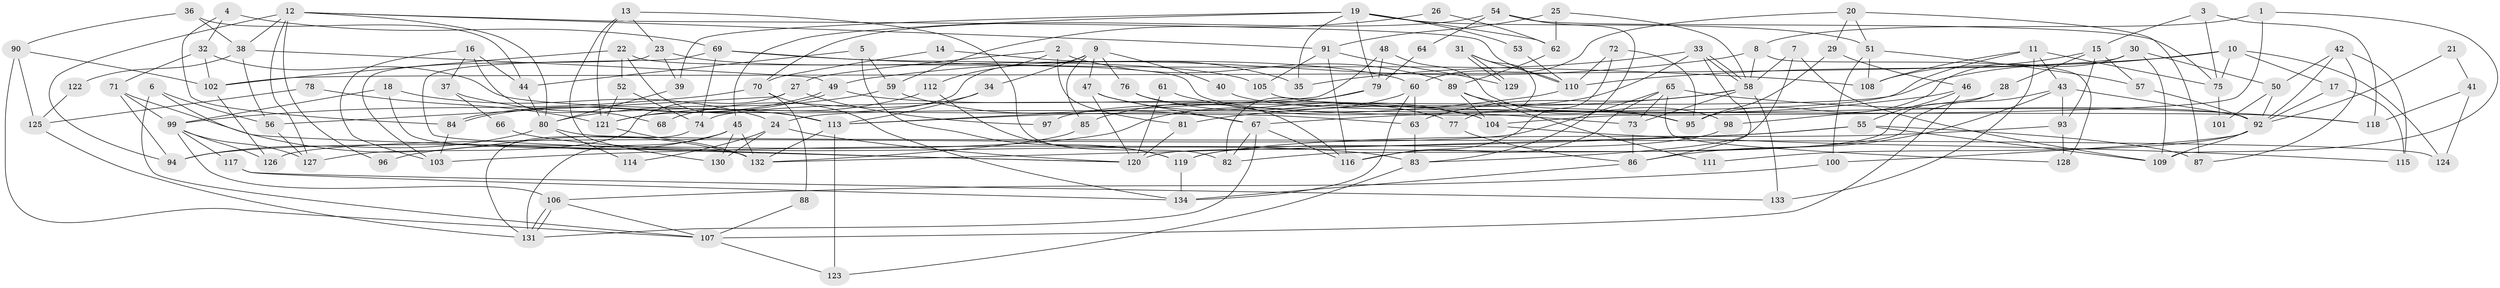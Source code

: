 // coarse degree distribution, {7: 0.11940298507462686, 3: 0.11940298507462686, 4: 0.13432835820895522, 6: 0.14925373134328357, 5: 0.23880597014925373, 2: 0.04477611940298507, 8: 0.07462686567164178, 9: 0.05970149253731343, 10: 0.05970149253731343}
// Generated by graph-tools (version 1.1) at 2025/37/03/04/25 23:37:11]
// undirected, 134 vertices, 268 edges
graph export_dot {
  node [color=gray90,style=filled];
  1;
  2;
  3;
  4;
  5;
  6;
  7;
  8;
  9;
  10;
  11;
  12;
  13;
  14;
  15;
  16;
  17;
  18;
  19;
  20;
  21;
  22;
  23;
  24;
  25;
  26;
  27;
  28;
  29;
  30;
  31;
  32;
  33;
  34;
  35;
  36;
  37;
  38;
  39;
  40;
  41;
  42;
  43;
  44;
  45;
  46;
  47;
  48;
  49;
  50;
  51;
  52;
  53;
  54;
  55;
  56;
  57;
  58;
  59;
  60;
  61;
  62;
  63;
  64;
  65;
  66;
  67;
  68;
  69;
  70;
  71;
  72;
  73;
  74;
  75;
  76;
  77;
  78;
  79;
  80;
  81;
  82;
  83;
  84;
  85;
  86;
  87;
  88;
  89;
  90;
  91;
  92;
  93;
  94;
  95;
  96;
  97;
  98;
  99;
  100;
  101;
  102;
  103;
  104;
  105;
  106;
  107;
  108;
  109;
  110;
  111;
  112;
  113;
  114;
  115;
  116;
  117;
  118;
  119;
  120;
  121;
  122;
  123;
  124;
  125;
  126;
  127;
  128;
  129;
  130;
  131;
  132;
  133;
  134;
  1 -- 109;
  1 -- 8;
  1 -- 104;
  2 -- 81;
  2 -- 27;
  2 -- 89;
  2 -- 112;
  3 -- 15;
  3 -- 75;
  3 -- 118;
  4 -- 32;
  4 -- 69;
  4 -- 84;
  5 -- 119;
  5 -- 59;
  5 -- 44;
  6 -- 107;
  6 -- 132;
  6 -- 56;
  7 -- 109;
  7 -- 58;
  7 -- 83;
  8 -- 58;
  8 -- 49;
  8 -- 128;
  9 -- 121;
  9 -- 76;
  9 -- 34;
  9 -- 40;
  9 -- 47;
  9 -- 85;
  10 -- 75;
  10 -- 74;
  10 -- 17;
  10 -- 110;
  10 -- 124;
  11 -- 43;
  11 -- 108;
  11 -- 24;
  11 -- 75;
  11 -- 133;
  12 -- 94;
  12 -- 127;
  12 -- 38;
  12 -- 80;
  12 -- 91;
  12 -- 96;
  12 -- 110;
  13 -- 121;
  13 -- 82;
  13 -- 23;
  13 -- 130;
  14 -- 35;
  14 -- 70;
  15 -- 93;
  15 -- 57;
  15 -- 28;
  15 -- 108;
  16 -- 44;
  16 -- 103;
  16 -- 37;
  16 -- 68;
  17 -- 115;
  17 -- 92;
  18 -- 132;
  18 -- 24;
  18 -- 99;
  19 -- 39;
  19 -- 45;
  19 -- 35;
  19 -- 51;
  19 -- 53;
  19 -- 62;
  19 -- 79;
  20 -- 60;
  20 -- 51;
  20 -- 29;
  20 -- 87;
  21 -- 92;
  21 -- 41;
  22 -- 102;
  22 -- 92;
  22 -- 52;
  22 -- 113;
  23 -- 103;
  23 -- 39;
  23 -- 60;
  24 -- 120;
  24 -- 114;
  24 -- 130;
  25 -- 91;
  25 -- 58;
  25 -- 62;
  26 -- 62;
  26 -- 59;
  27 -- 56;
  27 -- 127;
  27 -- 97;
  28 -- 98;
  28 -- 120;
  29 -- 95;
  29 -- 46;
  30 -- 109;
  30 -- 102;
  30 -- 50;
  30 -- 95;
  31 -- 129;
  31 -- 129;
  31 -- 110;
  31 -- 77;
  32 -- 71;
  32 -- 63;
  32 -- 102;
  33 -- 58;
  33 -- 58;
  33 -- 86;
  33 -- 35;
  33 -- 97;
  34 -- 113;
  34 -- 68;
  36 -- 90;
  36 -- 38;
  36 -- 44;
  37 -- 113;
  37 -- 66;
  38 -- 49;
  38 -- 56;
  38 -- 122;
  39 -- 80;
  40 -- 95;
  41 -- 118;
  41 -- 124;
  42 -- 92;
  42 -- 50;
  42 -- 87;
  42 -- 115;
  43 -- 82;
  43 -- 86;
  43 -- 92;
  43 -- 93;
  44 -- 80;
  45 -- 130;
  45 -- 131;
  45 -- 96;
  45 -- 132;
  46 -- 55;
  46 -- 67;
  46 -- 107;
  47 -- 67;
  47 -- 77;
  47 -- 120;
  48 -- 113;
  48 -- 79;
  48 -- 98;
  49 -- 84;
  49 -- 84;
  49 -- 104;
  50 -- 92;
  50 -- 101;
  51 -- 100;
  51 -- 57;
  51 -- 108;
  52 -- 121;
  52 -- 74;
  53 -- 110;
  54 -- 83;
  54 -- 70;
  54 -- 64;
  54 -- 75;
  55 -- 132;
  55 -- 87;
  55 -- 103;
  55 -- 109;
  56 -- 127;
  57 -- 92;
  58 -- 133;
  58 -- 63;
  58 -- 73;
  58 -- 81;
  59 -- 80;
  59 -- 67;
  60 -- 63;
  60 -- 94;
  60 -- 134;
  61 -- 73;
  61 -- 120;
  62 -- 89;
  63 -- 83;
  64 -- 79;
  65 -- 118;
  65 -- 116;
  65 -- 73;
  65 -- 126;
  65 -- 128;
  66 -- 83;
  67 -- 131;
  67 -- 82;
  67 -- 116;
  69 -- 120;
  69 -- 108;
  69 -- 74;
  69 -- 105;
  70 -- 99;
  70 -- 134;
  70 -- 88;
  71 -- 120;
  71 -- 94;
  71 -- 99;
  72 -- 110;
  72 -- 95;
  72 -- 116;
  73 -- 86;
  74 -- 131;
  75 -- 101;
  76 -- 116;
  76 -- 104;
  77 -- 86;
  78 -- 125;
  78 -- 121;
  79 -- 85;
  79 -- 82;
  80 -- 94;
  80 -- 114;
  80 -- 124;
  81 -- 120;
  83 -- 123;
  84 -- 103;
  85 -- 132;
  86 -- 134;
  88 -- 107;
  89 -- 95;
  89 -- 104;
  89 -- 111;
  90 -- 107;
  90 -- 102;
  90 -- 125;
  91 -- 116;
  91 -- 105;
  91 -- 129;
  92 -- 100;
  92 -- 109;
  92 -- 111;
  93 -- 128;
  93 -- 119;
  98 -- 119;
  99 -- 106;
  99 -- 117;
  99 -- 126;
  99 -- 127;
  100 -- 106;
  102 -- 126;
  104 -- 115;
  105 -- 118;
  106 -- 131;
  106 -- 131;
  106 -- 107;
  107 -- 123;
  110 -- 113;
  112 -- 119;
  112 -- 121;
  113 -- 123;
  113 -- 132;
  117 -- 134;
  117 -- 133;
  119 -- 134;
  121 -- 132;
  122 -- 125;
  125 -- 131;
}
